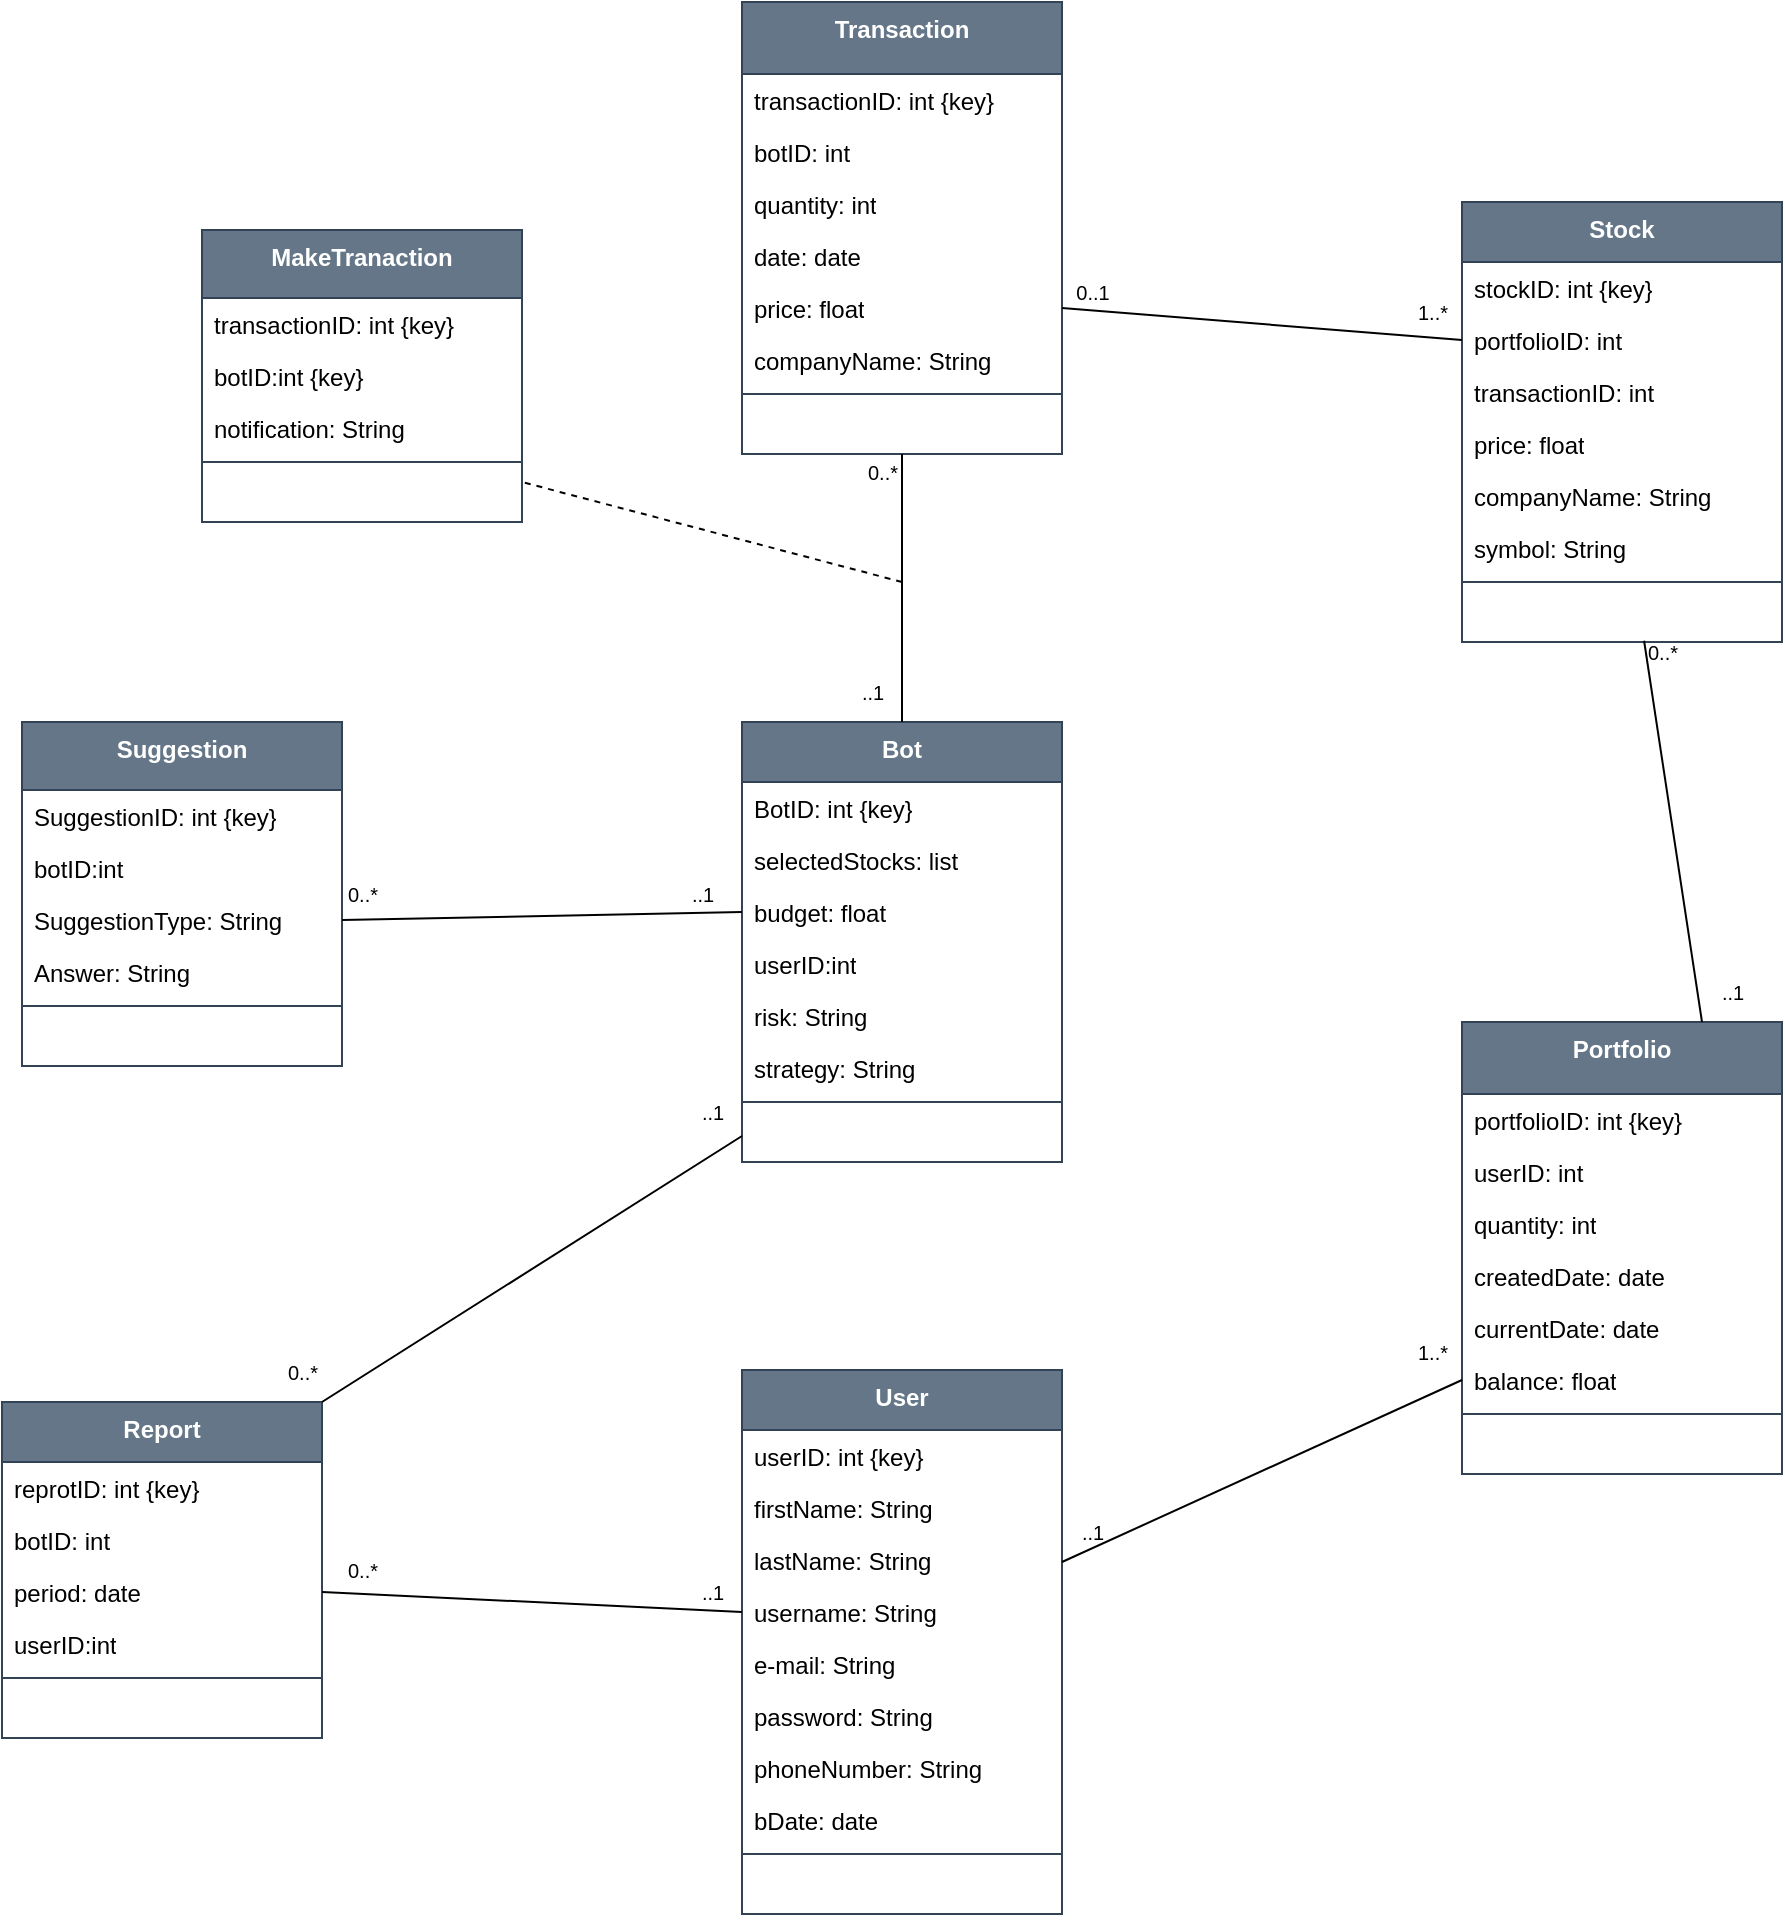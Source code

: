<mxfile version="24.3.1" type="device">
  <diagram name="Page-1" id="LoqFOI1ABMq6AEfAIW8S">
    <mxGraphModel dx="1804" dy="1726" grid="1" gridSize="10" guides="1" tooltips="1" connect="1" arrows="1" fold="1" page="1" pageScale="1" pageWidth="850" pageHeight="1100" math="0" shadow="0">
      <root>
        <mxCell id="0" />
        <mxCell id="1" parent="0" />
        <mxCell id="g21FCTn_Fb3YQI1P6D7d-1" value="&lt;div&gt;User&lt;br&gt;&lt;/div&gt;" style="swimlane;fontStyle=1;align=center;verticalAlign=top;childLayout=stackLayout;horizontal=1;startSize=30;horizontalStack=0;resizeParent=1;resizeParentMax=0;resizeLast=0;collapsible=1;marginBottom=0;whiteSpace=wrap;html=1;fillColor=#647687;strokeColor=#314354;fontColor=#ffffff;" parent="1" vertex="1">
          <mxGeometry x="-170" y="-66" width="160" height="272" as="geometry" />
        </mxCell>
        <mxCell id="g21FCTn_Fb3YQI1P6D7d-2" value="userID: int {key}" style="text;strokeColor=none;fillColor=none;align=left;verticalAlign=top;spacingLeft=4;spacingRight=4;overflow=hidden;rotatable=0;points=[[0,0.5],[1,0.5]];portConstraint=eastwest;whiteSpace=wrap;html=1;" parent="g21FCTn_Fb3YQI1P6D7d-1" vertex="1">
          <mxGeometry y="30" width="160" height="26" as="geometry" />
        </mxCell>
        <mxCell id="g21FCTn_Fb3YQI1P6D7d-3" value="firstName: String" style="text;strokeColor=none;fillColor=none;align=left;verticalAlign=top;spacingLeft=4;spacingRight=4;overflow=hidden;rotatable=0;points=[[0,0.5],[1,0.5]];portConstraint=eastwest;whiteSpace=wrap;html=1;" parent="g21FCTn_Fb3YQI1P6D7d-1" vertex="1">
          <mxGeometry y="56" width="160" height="26" as="geometry" />
        </mxCell>
        <mxCell id="g21FCTn_Fb3YQI1P6D7d-4" value="lastName: String" style="text;strokeColor=none;fillColor=none;align=left;verticalAlign=top;spacingLeft=4;spacingRight=4;overflow=hidden;rotatable=0;points=[[0,0.5],[1,0.5]];portConstraint=eastwest;whiteSpace=wrap;html=1;" parent="g21FCTn_Fb3YQI1P6D7d-1" vertex="1">
          <mxGeometry y="82" width="160" height="26" as="geometry" />
        </mxCell>
        <mxCell id="g21FCTn_Fb3YQI1P6D7d-5" value="username: String" style="text;strokeColor=none;fillColor=none;align=left;verticalAlign=top;spacingLeft=4;spacingRight=4;overflow=hidden;rotatable=0;points=[[0,0.5],[1,0.5]];portConstraint=eastwest;whiteSpace=wrap;html=1;" parent="g21FCTn_Fb3YQI1P6D7d-1" vertex="1">
          <mxGeometry y="108" width="160" height="26" as="geometry" />
        </mxCell>
        <mxCell id="g21FCTn_Fb3YQI1P6D7d-6" value="e-mail: String" style="text;strokeColor=none;fillColor=none;align=left;verticalAlign=top;spacingLeft=4;spacingRight=4;overflow=hidden;rotatable=0;points=[[0,0.5],[1,0.5]];portConstraint=eastwest;whiteSpace=wrap;html=1;" parent="g21FCTn_Fb3YQI1P6D7d-1" vertex="1">
          <mxGeometry y="134" width="160" height="26" as="geometry" />
        </mxCell>
        <mxCell id="g21FCTn_Fb3YQI1P6D7d-7" value="password: String" style="text;strokeColor=none;fillColor=none;align=left;verticalAlign=top;spacingLeft=4;spacingRight=4;overflow=hidden;rotatable=0;points=[[0,0.5],[1,0.5]];portConstraint=eastwest;whiteSpace=wrap;html=1;" parent="g21FCTn_Fb3YQI1P6D7d-1" vertex="1">
          <mxGeometry y="160" width="160" height="26" as="geometry" />
        </mxCell>
        <mxCell id="g21FCTn_Fb3YQI1P6D7d-8" value="phoneNumber: String" style="text;strokeColor=none;fillColor=none;align=left;verticalAlign=top;spacingLeft=4;spacingRight=4;overflow=hidden;rotatable=0;points=[[0,0.5],[1,0.5]];portConstraint=eastwest;whiteSpace=wrap;html=1;" parent="g21FCTn_Fb3YQI1P6D7d-1" vertex="1">
          <mxGeometry y="186" width="160" height="26" as="geometry" />
        </mxCell>
        <mxCell id="g21FCTn_Fb3YQI1P6D7d-9" value="bDate: date" style="text;strokeColor=none;fillColor=none;align=left;verticalAlign=top;spacingLeft=4;spacingRight=4;overflow=hidden;rotatable=0;points=[[0,0.5],[1,0.5]];portConstraint=eastwest;whiteSpace=wrap;html=1;" parent="g21FCTn_Fb3YQI1P6D7d-1" vertex="1">
          <mxGeometry y="212" width="160" height="26" as="geometry" />
        </mxCell>
        <mxCell id="g21FCTn_Fb3YQI1P6D7d-10" value="" style="line;strokeWidth=1;fillColor=none;align=left;verticalAlign=middle;spacingTop=-1;spacingLeft=3;spacingRight=3;rotatable=0;labelPosition=right;points=[];portConstraint=eastwest;strokeColor=inherit;" parent="g21FCTn_Fb3YQI1P6D7d-1" vertex="1">
          <mxGeometry y="238" width="160" height="8" as="geometry" />
        </mxCell>
        <mxCell id="g21FCTn_Fb3YQI1P6D7d-11" value="&lt;div&gt;&amp;nbsp;&amp;nbsp;&amp;nbsp;&amp;nbsp;&amp;nbsp;&amp;nbsp;&amp;nbsp;&amp;nbsp;&amp;nbsp;&amp;nbsp;&amp;nbsp;&amp;nbsp;&amp;nbsp;&amp;nbsp;&amp;nbsp;&amp;nbsp;&amp;nbsp;&amp;nbsp;&amp;nbsp;&amp;nbsp;&amp;nbsp;&amp;nbsp;&amp;nbsp;&amp;nbsp;&amp;nbsp;&amp;nbsp;&amp;nbsp;&amp;nbsp;&amp;nbsp;&amp;nbsp;&amp;nbsp;&amp;nbsp;&amp;nbsp;&amp;nbsp;&amp;nbsp;&amp;nbsp;&amp;nbsp;&amp;nbsp;&amp;nbsp;&amp;nbsp;&amp;nbsp;&amp;nbsp;&amp;nbsp;&amp;nbsp;&amp;nbsp; &lt;br&gt;&lt;/div&gt;" style="text;strokeColor=none;fillColor=none;align=left;verticalAlign=top;spacingLeft=4;spacingRight=4;overflow=hidden;rotatable=0;points=[[0,0.5],[1,0.5]];portConstraint=eastwest;whiteSpace=wrap;html=1;" parent="g21FCTn_Fb3YQI1P6D7d-1" vertex="1">
          <mxGeometry y="246" width="160" height="26" as="geometry" />
        </mxCell>
        <mxCell id="g21FCTn_Fb3YQI1P6D7d-12" value="&lt;div&gt;Portfolio&lt;br&gt;&lt;/div&gt;" style="swimlane;fontStyle=1;align=center;verticalAlign=top;childLayout=stackLayout;horizontal=1;startSize=36;horizontalStack=0;resizeParent=1;resizeParentMax=0;resizeLast=0;collapsible=1;marginBottom=0;whiteSpace=wrap;html=1;fillColor=#647687;strokeColor=#314354;fontColor=#ffffff;" parent="1" vertex="1">
          <mxGeometry x="190" y="-240" width="160" height="226" as="geometry" />
        </mxCell>
        <mxCell id="g21FCTn_Fb3YQI1P6D7d-13" value="portfolioID: int {key}" style="text;strokeColor=none;fillColor=none;align=left;verticalAlign=top;spacingLeft=4;spacingRight=4;overflow=hidden;rotatable=0;points=[[0,0.5],[1,0.5]];portConstraint=eastwest;whiteSpace=wrap;html=1;" parent="g21FCTn_Fb3YQI1P6D7d-12" vertex="1">
          <mxGeometry y="36" width="160" height="26" as="geometry" />
        </mxCell>
        <mxCell id="g21FCTn_Fb3YQI1P6D7d-14" value="userID: int" style="text;strokeColor=none;fillColor=none;align=left;verticalAlign=top;spacingLeft=4;spacingRight=4;overflow=hidden;rotatable=0;points=[[0,0.5],[1,0.5]];portConstraint=eastwest;whiteSpace=wrap;html=1;" parent="g21FCTn_Fb3YQI1P6D7d-12" vertex="1">
          <mxGeometry y="62" width="160" height="26" as="geometry" />
        </mxCell>
        <mxCell id="g21FCTn_Fb3YQI1P6D7d-15" value="quantity: int" style="text;strokeColor=none;fillColor=none;align=left;verticalAlign=top;spacingLeft=4;spacingRight=4;overflow=hidden;rotatable=0;points=[[0,0.5],[1,0.5]];portConstraint=eastwest;whiteSpace=wrap;html=1;" parent="g21FCTn_Fb3YQI1P6D7d-12" vertex="1">
          <mxGeometry y="88" width="160" height="26" as="geometry" />
        </mxCell>
        <mxCell id="g21FCTn_Fb3YQI1P6D7d-16" value="createdDate: date" style="text;strokeColor=none;fillColor=none;align=left;verticalAlign=top;spacingLeft=4;spacingRight=4;overflow=hidden;rotatable=0;points=[[0,0.5],[1,0.5]];portConstraint=eastwest;whiteSpace=wrap;html=1;" parent="g21FCTn_Fb3YQI1P6D7d-12" vertex="1">
          <mxGeometry y="114" width="160" height="26" as="geometry" />
        </mxCell>
        <mxCell id="g21FCTn_Fb3YQI1P6D7d-17" value="currentDate: date" style="text;strokeColor=none;fillColor=none;align=left;verticalAlign=top;spacingLeft=4;spacingRight=4;overflow=hidden;rotatable=0;points=[[0,0.5],[1,0.5]];portConstraint=eastwest;whiteSpace=wrap;html=1;" parent="g21FCTn_Fb3YQI1P6D7d-12" vertex="1">
          <mxGeometry y="140" width="160" height="26" as="geometry" />
        </mxCell>
        <mxCell id="g21FCTn_Fb3YQI1P6D7d-18" value="balance: float" style="text;strokeColor=none;fillColor=none;align=left;verticalAlign=top;spacingLeft=4;spacingRight=4;overflow=hidden;rotatable=0;points=[[0,0.5],[1,0.5]];portConstraint=eastwest;whiteSpace=wrap;html=1;" parent="g21FCTn_Fb3YQI1P6D7d-12" vertex="1">
          <mxGeometry y="166" width="160" height="26" as="geometry" />
        </mxCell>
        <mxCell id="g21FCTn_Fb3YQI1P6D7d-19" value="" style="line;strokeWidth=1;fillColor=none;align=left;verticalAlign=middle;spacingTop=-1;spacingLeft=3;spacingRight=3;rotatable=0;labelPosition=right;points=[];portConstraint=eastwest;strokeColor=inherit;" parent="g21FCTn_Fb3YQI1P6D7d-12" vertex="1">
          <mxGeometry y="192" width="160" height="8" as="geometry" />
        </mxCell>
        <mxCell id="g21FCTn_Fb3YQI1P6D7d-20" value="&lt;div&gt;&amp;nbsp;&amp;nbsp;&amp;nbsp;&amp;nbsp;&amp;nbsp;&amp;nbsp;&amp;nbsp;&amp;nbsp;&amp;nbsp;&amp;nbsp;&amp;nbsp;&amp;nbsp;&amp;nbsp;&amp;nbsp;&amp;nbsp;&amp;nbsp;&amp;nbsp;&amp;nbsp;&amp;nbsp;&amp;nbsp;&amp;nbsp;&amp;nbsp;&amp;nbsp;&amp;nbsp;&amp;nbsp;&amp;nbsp;&amp;nbsp;&amp;nbsp;&amp;nbsp;&amp;nbsp;&amp;nbsp;&amp;nbsp;&amp;nbsp;&amp;nbsp;&amp;nbsp;&amp;nbsp;&amp;nbsp;&amp;nbsp;&amp;nbsp;&amp;nbsp;&amp;nbsp;&amp;nbsp;&amp;nbsp;&amp;nbsp;&amp;nbsp; &lt;br&gt;&lt;/div&gt;" style="text;strokeColor=none;fillColor=none;align=left;verticalAlign=top;spacingLeft=4;spacingRight=4;overflow=hidden;rotatable=0;points=[[0,0.5],[1,0.5]];portConstraint=eastwest;whiteSpace=wrap;html=1;" parent="g21FCTn_Fb3YQI1P6D7d-12" vertex="1">
          <mxGeometry y="200" width="160" height="26" as="geometry" />
        </mxCell>
        <mxCell id="g21FCTn_Fb3YQI1P6D7d-21" value="&lt;div&gt;Stock&lt;br&gt;&lt;/div&gt;" style="swimlane;fontStyle=1;align=center;verticalAlign=top;childLayout=stackLayout;horizontal=1;startSize=30;horizontalStack=0;resizeParent=1;resizeParentMax=0;resizeLast=0;collapsible=1;marginBottom=0;whiteSpace=wrap;html=1;fillColor=#647687;strokeColor=#314354;fontColor=#ffffff;" parent="1" vertex="1">
          <mxGeometry x="190" y="-650" width="160" height="220" as="geometry" />
        </mxCell>
        <mxCell id="g21FCTn_Fb3YQI1P6D7d-22" value="stockID: int {key}" style="text;strokeColor=none;fillColor=none;align=left;verticalAlign=top;spacingLeft=4;spacingRight=4;overflow=hidden;rotatable=0;points=[[0,0.5],[1,0.5]];portConstraint=eastwest;whiteSpace=wrap;html=1;" parent="g21FCTn_Fb3YQI1P6D7d-21" vertex="1">
          <mxGeometry y="30" width="160" height="26" as="geometry" />
        </mxCell>
        <mxCell id="g21FCTn_Fb3YQI1P6D7d-23" value="portfolioID: int" style="text;strokeColor=none;fillColor=none;align=left;verticalAlign=top;spacingLeft=4;spacingRight=4;overflow=hidden;rotatable=0;points=[[0,0.5],[1,0.5]];portConstraint=eastwest;whiteSpace=wrap;html=1;" parent="g21FCTn_Fb3YQI1P6D7d-21" vertex="1">
          <mxGeometry y="56" width="160" height="26" as="geometry" />
        </mxCell>
        <mxCell id="g21FCTn_Fb3YQI1P6D7d-24" value="transactionID: int" style="text;strokeColor=none;fillColor=none;align=left;verticalAlign=top;spacingLeft=4;spacingRight=4;overflow=hidden;rotatable=0;points=[[0,0.5],[1,0.5]];portConstraint=eastwest;whiteSpace=wrap;html=1;" parent="g21FCTn_Fb3YQI1P6D7d-21" vertex="1">
          <mxGeometry y="82" width="160" height="26" as="geometry" />
        </mxCell>
        <mxCell id="g21FCTn_Fb3YQI1P6D7d-25" value="price: float" style="text;strokeColor=none;fillColor=none;align=left;verticalAlign=top;spacingLeft=4;spacingRight=4;overflow=hidden;rotatable=0;points=[[0,0.5],[1,0.5]];portConstraint=eastwest;whiteSpace=wrap;html=1;" parent="g21FCTn_Fb3YQI1P6D7d-21" vertex="1">
          <mxGeometry y="108" width="160" height="26" as="geometry" />
        </mxCell>
        <mxCell id="g21FCTn_Fb3YQI1P6D7d-26" value="companyName: String" style="text;strokeColor=none;fillColor=none;align=left;verticalAlign=top;spacingLeft=4;spacingRight=4;overflow=hidden;rotatable=0;points=[[0,0.5],[1,0.5]];portConstraint=eastwest;whiteSpace=wrap;html=1;" parent="g21FCTn_Fb3YQI1P6D7d-21" vertex="1">
          <mxGeometry y="134" width="160" height="26" as="geometry" />
        </mxCell>
        <mxCell id="g21FCTn_Fb3YQI1P6D7d-27" value="symbol: String" style="text;strokeColor=none;fillColor=none;align=left;verticalAlign=top;spacingLeft=4;spacingRight=4;overflow=hidden;rotatable=0;points=[[0,0.5],[1,0.5]];portConstraint=eastwest;whiteSpace=wrap;html=1;" parent="g21FCTn_Fb3YQI1P6D7d-21" vertex="1">
          <mxGeometry y="160" width="160" height="26" as="geometry" />
        </mxCell>
        <mxCell id="g21FCTn_Fb3YQI1P6D7d-28" value="" style="line;strokeWidth=1;fillColor=none;align=left;verticalAlign=middle;spacingTop=-1;spacingLeft=3;spacingRight=3;rotatable=0;labelPosition=right;points=[];portConstraint=eastwest;strokeColor=inherit;" parent="g21FCTn_Fb3YQI1P6D7d-21" vertex="1">
          <mxGeometry y="186" width="160" height="8" as="geometry" />
        </mxCell>
        <mxCell id="g21FCTn_Fb3YQI1P6D7d-29" value="&lt;div&gt;&amp;nbsp;&amp;nbsp;&amp;nbsp;&amp;nbsp;&amp;nbsp;&amp;nbsp;&amp;nbsp;&amp;nbsp;&amp;nbsp;&amp;nbsp;&amp;nbsp;&amp;nbsp;&amp;nbsp;&amp;nbsp;&amp;nbsp;&amp;nbsp;&amp;nbsp;&amp;nbsp;&amp;nbsp;&amp;nbsp;&amp;nbsp;&amp;nbsp;&amp;nbsp;&amp;nbsp;&amp;nbsp;&amp;nbsp;&amp;nbsp;&amp;nbsp;&amp;nbsp;&amp;nbsp;&amp;nbsp;&amp;nbsp;&amp;nbsp;&amp;nbsp;&amp;nbsp;&amp;nbsp;&amp;nbsp;&amp;nbsp;&amp;nbsp;&amp;nbsp;&amp;nbsp;&amp;nbsp;&amp;nbsp;&amp;nbsp;&amp;nbsp; &lt;br&gt;&lt;/div&gt;" style="text;strokeColor=none;fillColor=none;align=left;verticalAlign=top;spacingLeft=4;spacingRight=4;overflow=hidden;rotatable=0;points=[[0,0.5],[1,0.5]];portConstraint=eastwest;whiteSpace=wrap;html=1;" parent="g21FCTn_Fb3YQI1P6D7d-21" vertex="1">
          <mxGeometry y="194" width="160" height="26" as="geometry" />
        </mxCell>
        <mxCell id="g21FCTn_Fb3YQI1P6D7d-30" value="&lt;div&gt;Transaction&lt;br&gt;&lt;/div&gt;" style="swimlane;fontStyle=1;align=center;verticalAlign=top;childLayout=stackLayout;horizontal=1;startSize=36;horizontalStack=0;resizeParent=1;resizeParentMax=0;resizeLast=0;collapsible=1;marginBottom=0;whiteSpace=wrap;html=1;fillColor=#647687;strokeColor=#314354;fontColor=#ffffff;" parent="1" vertex="1">
          <mxGeometry x="-170" y="-750" width="160" height="226" as="geometry" />
        </mxCell>
        <mxCell id="g21FCTn_Fb3YQI1P6D7d-31" value="transactionID: int {key}" style="text;strokeColor=none;fillColor=none;align=left;verticalAlign=top;spacingLeft=4;spacingRight=4;overflow=hidden;rotatable=0;points=[[0,0.5],[1,0.5]];portConstraint=eastwest;whiteSpace=wrap;html=1;" parent="g21FCTn_Fb3YQI1P6D7d-30" vertex="1">
          <mxGeometry y="36" width="160" height="26" as="geometry" />
        </mxCell>
        <mxCell id="g21FCTn_Fb3YQI1P6D7d-32" value="botID: int" style="text;strokeColor=none;fillColor=none;align=left;verticalAlign=top;spacingLeft=4;spacingRight=4;overflow=hidden;rotatable=0;points=[[0,0.5],[1,0.5]];portConstraint=eastwest;whiteSpace=wrap;html=1;" parent="g21FCTn_Fb3YQI1P6D7d-30" vertex="1">
          <mxGeometry y="62" width="160" height="26" as="geometry" />
        </mxCell>
        <mxCell id="g21FCTn_Fb3YQI1P6D7d-33" value="quantity: int" style="text;strokeColor=none;fillColor=none;align=left;verticalAlign=top;spacingLeft=4;spacingRight=4;overflow=hidden;rotatable=0;points=[[0,0.5],[1,0.5]];portConstraint=eastwest;whiteSpace=wrap;html=1;" parent="g21FCTn_Fb3YQI1P6D7d-30" vertex="1">
          <mxGeometry y="88" width="160" height="26" as="geometry" />
        </mxCell>
        <mxCell id="g21FCTn_Fb3YQI1P6D7d-34" value="date: date" style="text;strokeColor=none;fillColor=none;align=left;verticalAlign=top;spacingLeft=4;spacingRight=4;overflow=hidden;rotatable=0;points=[[0,0.5],[1,0.5]];portConstraint=eastwest;whiteSpace=wrap;html=1;" parent="g21FCTn_Fb3YQI1P6D7d-30" vertex="1">
          <mxGeometry y="114" width="160" height="26" as="geometry" />
        </mxCell>
        <mxCell id="g21FCTn_Fb3YQI1P6D7d-35" value="price: float" style="text;strokeColor=none;fillColor=none;align=left;verticalAlign=top;spacingLeft=4;spacingRight=4;overflow=hidden;rotatable=0;points=[[0,0.5],[1,0.5]];portConstraint=eastwest;whiteSpace=wrap;html=1;" parent="g21FCTn_Fb3YQI1P6D7d-30" vertex="1">
          <mxGeometry y="140" width="160" height="26" as="geometry" />
        </mxCell>
        <mxCell id="g21FCTn_Fb3YQI1P6D7d-36" value="companyName: String" style="text;strokeColor=none;fillColor=none;align=left;verticalAlign=top;spacingLeft=4;spacingRight=4;overflow=hidden;rotatable=0;points=[[0,0.5],[1,0.5]];portConstraint=eastwest;whiteSpace=wrap;html=1;" parent="g21FCTn_Fb3YQI1P6D7d-30" vertex="1">
          <mxGeometry y="166" width="160" height="26" as="geometry" />
        </mxCell>
        <mxCell id="g21FCTn_Fb3YQI1P6D7d-37" value="" style="line;strokeWidth=1;fillColor=none;align=left;verticalAlign=middle;spacingTop=-1;spacingLeft=3;spacingRight=3;rotatable=0;labelPosition=right;points=[];portConstraint=eastwest;strokeColor=inherit;" parent="g21FCTn_Fb3YQI1P6D7d-30" vertex="1">
          <mxGeometry y="192" width="160" height="8" as="geometry" />
        </mxCell>
        <mxCell id="g21FCTn_Fb3YQI1P6D7d-38" value="&lt;div&gt;&amp;nbsp;&amp;nbsp;&amp;nbsp;&amp;nbsp;&amp;nbsp;&amp;nbsp;&amp;nbsp;&amp;nbsp;&amp;nbsp;&amp;nbsp;&amp;nbsp;&amp;nbsp;&amp;nbsp;&amp;nbsp;&amp;nbsp;&amp;nbsp;&amp;nbsp;&amp;nbsp;&amp;nbsp;&amp;nbsp;&amp;nbsp;&amp;nbsp;&amp;nbsp;&amp;nbsp;&amp;nbsp;&amp;nbsp;&amp;nbsp;&amp;nbsp;&amp;nbsp;&amp;nbsp;&amp;nbsp;&amp;nbsp;&amp;nbsp;&amp;nbsp;&amp;nbsp;&amp;nbsp;&amp;nbsp;&amp;nbsp;&amp;nbsp;&amp;nbsp;&amp;nbsp;&amp;nbsp;&amp;nbsp;&amp;nbsp;&amp;nbsp; &lt;br&gt;&lt;/div&gt;" style="text;strokeColor=none;fillColor=none;align=left;verticalAlign=top;spacingLeft=4;spacingRight=4;overflow=hidden;rotatable=0;points=[[0,0.5],[1,0.5]];portConstraint=eastwest;whiteSpace=wrap;html=1;" parent="g21FCTn_Fb3YQI1P6D7d-30" vertex="1">
          <mxGeometry y="200" width="160" height="26" as="geometry" />
        </mxCell>
        <mxCell id="g21FCTn_Fb3YQI1P6D7d-39" value="&lt;div&gt;Suggestion&lt;br&gt;&lt;/div&gt;" style="swimlane;fontStyle=1;align=center;verticalAlign=top;childLayout=stackLayout;horizontal=1;startSize=34;horizontalStack=0;resizeParent=1;resizeParentMax=0;resizeLast=0;collapsible=1;marginBottom=0;whiteSpace=wrap;html=1;fillColor=#647687;strokeColor=#314354;fontColor=#ffffff;" parent="1" vertex="1">
          <mxGeometry x="-530" y="-390" width="160" height="172" as="geometry" />
        </mxCell>
        <mxCell id="g21FCTn_Fb3YQI1P6D7d-40" value="SuggestionID: int {key}" style="text;strokeColor=none;fillColor=none;align=left;verticalAlign=top;spacingLeft=4;spacingRight=4;overflow=hidden;rotatable=0;points=[[0,0.5],[1,0.5]];portConstraint=eastwest;whiteSpace=wrap;html=1;" parent="g21FCTn_Fb3YQI1P6D7d-39" vertex="1">
          <mxGeometry y="34" width="160" height="26" as="geometry" />
        </mxCell>
        <mxCell id="g21FCTn_Fb3YQI1P6D7d-41" value="botID:int" style="text;strokeColor=none;fillColor=none;align=left;verticalAlign=top;spacingLeft=4;spacingRight=4;overflow=hidden;rotatable=0;points=[[0,0.5],[1,0.5]];portConstraint=eastwest;whiteSpace=wrap;html=1;" parent="g21FCTn_Fb3YQI1P6D7d-39" vertex="1">
          <mxGeometry y="60" width="160" height="26" as="geometry" />
        </mxCell>
        <mxCell id="g21FCTn_Fb3YQI1P6D7d-42" value="SuggestionType: String" style="text;strokeColor=none;fillColor=none;align=left;verticalAlign=top;spacingLeft=4;spacingRight=4;overflow=hidden;rotatable=0;points=[[0,0.5],[1,0.5]];portConstraint=eastwest;whiteSpace=wrap;html=1;" parent="g21FCTn_Fb3YQI1P6D7d-39" vertex="1">
          <mxGeometry y="86" width="160" height="26" as="geometry" />
        </mxCell>
        <mxCell id="g21FCTn_Fb3YQI1P6D7d-43" value="Answer: String" style="text;strokeColor=none;fillColor=none;align=left;verticalAlign=top;spacingLeft=4;spacingRight=4;overflow=hidden;rotatable=0;points=[[0,0.5],[1,0.5]];portConstraint=eastwest;whiteSpace=wrap;html=1;" parent="g21FCTn_Fb3YQI1P6D7d-39" vertex="1">
          <mxGeometry y="112" width="160" height="26" as="geometry" />
        </mxCell>
        <mxCell id="g21FCTn_Fb3YQI1P6D7d-44" value="" style="line;strokeWidth=1;fillColor=none;align=left;verticalAlign=middle;spacingTop=-1;spacingLeft=3;spacingRight=3;rotatable=0;labelPosition=right;points=[];portConstraint=eastwest;strokeColor=inherit;" parent="g21FCTn_Fb3YQI1P6D7d-39" vertex="1">
          <mxGeometry y="138" width="160" height="8" as="geometry" />
        </mxCell>
        <mxCell id="g21FCTn_Fb3YQI1P6D7d-45" value="&lt;div&gt;&amp;nbsp;&amp;nbsp;&amp;nbsp;&amp;nbsp;&amp;nbsp;&amp;nbsp;&amp;nbsp;&amp;nbsp;&amp;nbsp;&amp;nbsp;&amp;nbsp;&amp;nbsp;&amp;nbsp;&amp;nbsp;&amp;nbsp;&amp;nbsp;&amp;nbsp;&amp;nbsp;&amp;nbsp;&amp;nbsp;&amp;nbsp;&amp;nbsp;&amp;nbsp;&amp;nbsp;&amp;nbsp;&amp;nbsp;&amp;nbsp;&amp;nbsp;&amp;nbsp;&amp;nbsp;&amp;nbsp;&amp;nbsp;&amp;nbsp;&amp;nbsp;&amp;nbsp;&amp;nbsp;&amp;nbsp;&amp;nbsp;&amp;nbsp;&amp;nbsp;&amp;nbsp;&amp;nbsp;&amp;nbsp;&amp;nbsp;&amp;nbsp; &lt;br&gt;&lt;/div&gt;" style="text;strokeColor=none;fillColor=none;align=left;verticalAlign=top;spacingLeft=4;spacingRight=4;overflow=hidden;rotatable=0;points=[[0,0.5],[1,0.5]];portConstraint=eastwest;whiteSpace=wrap;html=1;" parent="g21FCTn_Fb3YQI1P6D7d-39" vertex="1">
          <mxGeometry y="146" width="160" height="26" as="geometry" />
        </mxCell>
        <mxCell id="g21FCTn_Fb3YQI1P6D7d-46" value="&lt;div&gt;Bot&lt;br&gt;&lt;/div&gt;" style="swimlane;fontStyle=1;align=center;verticalAlign=top;childLayout=stackLayout;horizontal=1;startSize=30;horizontalStack=0;resizeParent=1;resizeParentMax=0;resizeLast=0;collapsible=1;marginBottom=0;whiteSpace=wrap;html=1;fillColor=#647687;strokeColor=#314354;fontColor=#ffffff;" parent="1" vertex="1">
          <mxGeometry x="-170" y="-390" width="160" height="220" as="geometry" />
        </mxCell>
        <mxCell id="g21FCTn_Fb3YQI1P6D7d-47" value="BotID: int {key}" style="text;strokeColor=none;fillColor=none;align=left;verticalAlign=top;spacingLeft=4;spacingRight=4;overflow=hidden;rotatable=0;points=[[0,0.5],[1,0.5]];portConstraint=eastwest;whiteSpace=wrap;html=1;" parent="g21FCTn_Fb3YQI1P6D7d-46" vertex="1">
          <mxGeometry y="30" width="160" height="26" as="geometry" />
        </mxCell>
        <mxCell id="g21FCTn_Fb3YQI1P6D7d-48" value="selectedStocks: list" style="text;strokeColor=none;fillColor=none;align=left;verticalAlign=top;spacingLeft=4;spacingRight=4;overflow=hidden;rotatable=0;points=[[0,0.5],[1,0.5]];portConstraint=eastwest;whiteSpace=wrap;html=1;" parent="g21FCTn_Fb3YQI1P6D7d-46" vertex="1">
          <mxGeometry y="56" width="160" height="26" as="geometry" />
        </mxCell>
        <mxCell id="g21FCTn_Fb3YQI1P6D7d-49" value="budget: float" style="text;strokeColor=none;fillColor=none;align=left;verticalAlign=top;spacingLeft=4;spacingRight=4;overflow=hidden;rotatable=0;points=[[0,0.5],[1,0.5]];portConstraint=eastwest;whiteSpace=wrap;html=1;" parent="g21FCTn_Fb3YQI1P6D7d-46" vertex="1">
          <mxGeometry y="82" width="160" height="26" as="geometry" />
        </mxCell>
        <mxCell id="g21FCTn_Fb3YQI1P6D7d-50" value="userID:int" style="text;strokeColor=none;fillColor=none;align=left;verticalAlign=top;spacingLeft=4;spacingRight=4;overflow=hidden;rotatable=0;points=[[0,0.5],[1,0.5]];portConstraint=eastwest;whiteSpace=wrap;html=1;" parent="g21FCTn_Fb3YQI1P6D7d-46" vertex="1">
          <mxGeometry y="108" width="160" height="26" as="geometry" />
        </mxCell>
        <mxCell id="g21FCTn_Fb3YQI1P6D7d-51" value="risk: String" style="text;strokeColor=none;fillColor=none;align=left;verticalAlign=top;spacingLeft=4;spacingRight=4;overflow=hidden;rotatable=0;points=[[0,0.5],[1,0.5]];portConstraint=eastwest;whiteSpace=wrap;html=1;" parent="g21FCTn_Fb3YQI1P6D7d-46" vertex="1">
          <mxGeometry y="134" width="160" height="26" as="geometry" />
        </mxCell>
        <mxCell id="g21FCTn_Fb3YQI1P6D7d-52" value="strategy: String" style="text;strokeColor=none;fillColor=none;align=left;verticalAlign=top;spacingLeft=4;spacingRight=4;overflow=hidden;rotatable=0;points=[[0,0.5],[1,0.5]];portConstraint=eastwest;whiteSpace=wrap;html=1;" parent="g21FCTn_Fb3YQI1P6D7d-46" vertex="1">
          <mxGeometry y="160" width="160" height="26" as="geometry" />
        </mxCell>
        <mxCell id="g21FCTn_Fb3YQI1P6D7d-53" value="" style="line;strokeWidth=1;fillColor=none;align=left;verticalAlign=middle;spacingTop=-1;spacingLeft=3;spacingRight=3;rotatable=0;labelPosition=right;points=[];portConstraint=eastwest;strokeColor=inherit;" parent="g21FCTn_Fb3YQI1P6D7d-46" vertex="1">
          <mxGeometry y="186" width="160" height="8" as="geometry" />
        </mxCell>
        <mxCell id="g21FCTn_Fb3YQI1P6D7d-54" value="&lt;div&gt;&amp;nbsp;&amp;nbsp;&amp;nbsp;&amp;nbsp;&amp;nbsp;&amp;nbsp;&amp;nbsp;&amp;nbsp;&amp;nbsp;&amp;nbsp;&amp;nbsp;&amp;nbsp;&amp;nbsp;&amp;nbsp;&amp;nbsp;&amp;nbsp;&amp;nbsp;&amp;nbsp;&amp;nbsp;&amp;nbsp;&amp;nbsp;&amp;nbsp;&amp;nbsp;&amp;nbsp;&amp;nbsp;&amp;nbsp;&amp;nbsp;&amp;nbsp;&amp;nbsp;&amp;nbsp;&amp;nbsp;&amp;nbsp;&amp;nbsp;&amp;nbsp;&amp;nbsp;&amp;nbsp;&amp;nbsp;&amp;nbsp;&amp;nbsp;&amp;nbsp;&amp;nbsp;&amp;nbsp;&amp;nbsp;&amp;nbsp;&amp;nbsp; &lt;br&gt;&lt;/div&gt;" style="text;strokeColor=none;fillColor=none;align=left;verticalAlign=top;spacingLeft=4;spacingRight=4;overflow=hidden;rotatable=0;points=[[0,0.5],[1,0.5]];portConstraint=eastwest;whiteSpace=wrap;html=1;" parent="g21FCTn_Fb3YQI1P6D7d-46" vertex="1">
          <mxGeometry y="194" width="160" height="26" as="geometry" />
        </mxCell>
        <mxCell id="g21FCTn_Fb3YQI1P6D7d-55" value="&lt;div&gt;Report&lt;br&gt;&lt;/div&gt;" style="swimlane;fontStyle=1;align=center;verticalAlign=top;childLayout=stackLayout;horizontal=1;startSize=30;horizontalStack=0;resizeParent=1;resizeParentMax=0;resizeLast=0;collapsible=1;marginBottom=0;whiteSpace=wrap;html=1;fillColor=#647687;strokeColor=#314354;fontColor=#ffffff;" parent="1" vertex="1">
          <mxGeometry x="-540" y="-50" width="160" height="168" as="geometry" />
        </mxCell>
        <mxCell id="g21FCTn_Fb3YQI1P6D7d-56" value="reprotID: int {key}" style="text;strokeColor=none;fillColor=none;align=left;verticalAlign=top;spacingLeft=4;spacingRight=4;overflow=hidden;rotatable=0;points=[[0,0.5],[1,0.5]];portConstraint=eastwest;whiteSpace=wrap;html=1;" parent="g21FCTn_Fb3YQI1P6D7d-55" vertex="1">
          <mxGeometry y="30" width="160" height="26" as="geometry" />
        </mxCell>
        <mxCell id="g21FCTn_Fb3YQI1P6D7d-57" value="botID: int" style="text;strokeColor=none;fillColor=none;align=left;verticalAlign=top;spacingLeft=4;spacingRight=4;overflow=hidden;rotatable=0;points=[[0,0.5],[1,0.5]];portConstraint=eastwest;whiteSpace=wrap;html=1;" parent="g21FCTn_Fb3YQI1P6D7d-55" vertex="1">
          <mxGeometry y="56" width="160" height="26" as="geometry" />
        </mxCell>
        <mxCell id="g21FCTn_Fb3YQI1P6D7d-58" value="period: date" style="text;strokeColor=none;fillColor=none;align=left;verticalAlign=top;spacingLeft=4;spacingRight=4;overflow=hidden;rotatable=0;points=[[0,0.5],[1,0.5]];portConstraint=eastwest;whiteSpace=wrap;html=1;" parent="g21FCTn_Fb3YQI1P6D7d-55" vertex="1">
          <mxGeometry y="82" width="160" height="26" as="geometry" />
        </mxCell>
        <mxCell id="g21FCTn_Fb3YQI1P6D7d-59" value="userID:int" style="text;strokeColor=none;fillColor=none;align=left;verticalAlign=top;spacingLeft=4;spacingRight=4;overflow=hidden;rotatable=0;points=[[0,0.5],[1,0.5]];portConstraint=eastwest;whiteSpace=wrap;html=1;" parent="g21FCTn_Fb3YQI1P6D7d-55" vertex="1">
          <mxGeometry y="108" width="160" height="26" as="geometry" />
        </mxCell>
        <mxCell id="g21FCTn_Fb3YQI1P6D7d-60" value="" style="line;strokeWidth=1;fillColor=none;align=left;verticalAlign=middle;spacingTop=-1;spacingLeft=3;spacingRight=3;rotatable=0;labelPosition=right;points=[];portConstraint=eastwest;strokeColor=inherit;" parent="g21FCTn_Fb3YQI1P6D7d-55" vertex="1">
          <mxGeometry y="134" width="160" height="8" as="geometry" />
        </mxCell>
        <mxCell id="g21FCTn_Fb3YQI1P6D7d-61" value="&lt;div&gt;&amp;nbsp;&amp;nbsp;&amp;nbsp;&amp;nbsp;&amp;nbsp;&amp;nbsp;&amp;nbsp;&amp;nbsp;&amp;nbsp;&amp;nbsp;&amp;nbsp;&amp;nbsp;&amp;nbsp;&amp;nbsp;&amp;nbsp;&amp;nbsp;&amp;nbsp;&amp;nbsp;&amp;nbsp;&amp;nbsp;&amp;nbsp;&amp;nbsp;&amp;nbsp;&amp;nbsp;&amp;nbsp;&amp;nbsp;&amp;nbsp;&amp;nbsp;&amp;nbsp;&amp;nbsp;&amp;nbsp;&amp;nbsp;&amp;nbsp;&amp;nbsp;&amp;nbsp;&amp;nbsp;&amp;nbsp;&amp;nbsp;&amp;nbsp;&amp;nbsp;&amp;nbsp;&amp;nbsp;&amp;nbsp;&amp;nbsp;&amp;nbsp; &lt;br&gt;&lt;/div&gt;" style="text;strokeColor=none;fillColor=none;align=left;verticalAlign=top;spacingLeft=4;spacingRight=4;overflow=hidden;rotatable=0;points=[[0,0.5],[1,0.5]];portConstraint=eastwest;whiteSpace=wrap;html=1;" parent="g21FCTn_Fb3YQI1P6D7d-55" vertex="1">
          <mxGeometry y="142" width="160" height="26" as="geometry" />
        </mxCell>
        <mxCell id="g21FCTn_Fb3YQI1P6D7d-63" value="" style="endArrow=none;html=1;rounded=0;exitX=1;exitY=0.5;exitDx=0;exitDy=0;entryX=0;entryY=0.5;entryDx=0;entryDy=0;endFill=0;" parent="1" source="g21FCTn_Fb3YQI1P6D7d-42" target="g21FCTn_Fb3YQI1P6D7d-49" edge="1">
          <mxGeometry width="50" height="50" relative="1" as="geometry">
            <mxPoint x="-280" y="-250" as="sourcePoint" />
            <mxPoint x="-230" y="-300" as="targetPoint" />
          </mxGeometry>
        </mxCell>
        <mxCell id="g21FCTn_Fb3YQI1P6D7d-64" value="&lt;font style=&quot;font-size: 10px;&quot;&gt;0..*&lt;/font&gt;" style="text;html=1;align=center;verticalAlign=middle;resizable=0;points=[];autosize=1;strokeColor=none;fillColor=none;" parent="1" vertex="1">
          <mxGeometry x="-380" y="-319" width="40" height="30" as="geometry" />
        </mxCell>
        <mxCell id="g21FCTn_Fb3YQI1P6D7d-66" value="&lt;font style=&quot;font-size: 10px;&quot;&gt;..1&lt;/font&gt;" style="text;html=1;align=center;verticalAlign=middle;resizable=0;points=[];autosize=1;strokeColor=none;fillColor=none;" parent="1" vertex="1">
          <mxGeometry x="-205" y="-319" width="30" height="30" as="geometry" />
        </mxCell>
        <mxCell id="g21FCTn_Fb3YQI1P6D7d-67" value="" style="endArrow=none;html=1;rounded=0;exitX=1;exitY=0;exitDx=0;exitDy=0;entryX=0;entryY=0.5;entryDx=0;entryDy=0;endFill=0;" parent="1" source="g21FCTn_Fb3YQI1P6D7d-55" target="g21FCTn_Fb3YQI1P6D7d-54" edge="1">
          <mxGeometry width="50" height="50" relative="1" as="geometry">
            <mxPoint x="-360" y="-281" as="sourcePoint" />
            <mxPoint x="-160" y="-285" as="targetPoint" />
          </mxGeometry>
        </mxCell>
        <mxCell id="g21FCTn_Fb3YQI1P6D7d-68" value="&lt;font style=&quot;font-size: 10px;&quot;&gt;0..*&lt;/font&gt;" style="text;html=1;align=center;verticalAlign=middle;resizable=0;points=[];autosize=1;strokeColor=none;fillColor=none;" parent="1" vertex="1">
          <mxGeometry x="-410" y="-80" width="40" height="30" as="geometry" />
        </mxCell>
        <mxCell id="g21FCTn_Fb3YQI1P6D7d-69" value="&lt;font style=&quot;font-size: 10px;&quot;&gt;..1&lt;/font&gt;" style="text;html=1;align=center;verticalAlign=middle;resizable=0;points=[];autosize=1;strokeColor=none;fillColor=none;" parent="1" vertex="1">
          <mxGeometry x="-200" y="-210" width="30" height="30" as="geometry" />
        </mxCell>
        <mxCell id="g21FCTn_Fb3YQI1P6D7d-70" value="" style="endArrow=none;html=1;rounded=0;exitX=1;exitY=0.5;exitDx=0;exitDy=0;entryX=0;entryY=0.5;entryDx=0;entryDy=0;endFill=0;" parent="1" source="g21FCTn_Fb3YQI1P6D7d-58" target="g21FCTn_Fb3YQI1P6D7d-5" edge="1">
          <mxGeometry width="50" height="50" relative="1" as="geometry">
            <mxPoint x="-370" y="-40" as="sourcePoint" />
            <mxPoint x="-160" y="-173" as="targetPoint" />
          </mxGeometry>
        </mxCell>
        <mxCell id="g21FCTn_Fb3YQI1P6D7d-71" value="&lt;font style=&quot;font-size: 10px;&quot;&gt;0..*&lt;/font&gt;" style="text;html=1;align=center;verticalAlign=middle;resizable=0;points=[];autosize=1;strokeColor=none;fillColor=none;" parent="1" vertex="1">
          <mxGeometry x="-380" y="19" width="40" height="30" as="geometry" />
        </mxCell>
        <mxCell id="g21FCTn_Fb3YQI1P6D7d-72" value="&lt;font style=&quot;font-size: 10px;&quot;&gt;..1&lt;/font&gt;" style="text;html=1;align=center;verticalAlign=middle;resizable=0;points=[];autosize=1;strokeColor=none;fillColor=none;" parent="1" vertex="1">
          <mxGeometry x="-200" y="30" width="30" height="30" as="geometry" />
        </mxCell>
        <mxCell id="g21FCTn_Fb3YQI1P6D7d-73" value="" style="endArrow=none;html=1;rounded=0;exitX=1;exitY=0.5;exitDx=0;exitDy=0;entryX=0;entryY=0.5;entryDx=0;entryDy=0;endFill=0;" parent="1" target="g21FCTn_Fb3YQI1P6D7d-18" edge="1">
          <mxGeometry width="50" height="50" relative="1" as="geometry">
            <mxPoint x="-10" y="30" as="sourcePoint" />
            <mxPoint x="200" y="40" as="targetPoint" />
          </mxGeometry>
        </mxCell>
        <mxCell id="g21FCTn_Fb3YQI1P6D7d-74" value="&lt;font style=&quot;font-size: 10px;&quot;&gt;1..*&lt;/font&gt;" style="text;html=1;align=center;verticalAlign=middle;resizable=0;points=[];autosize=1;strokeColor=none;fillColor=none;" parent="1" vertex="1">
          <mxGeometry x="155" y="-90" width="40" height="30" as="geometry" />
        </mxCell>
        <mxCell id="g21FCTn_Fb3YQI1P6D7d-75" value="&lt;font style=&quot;font-size: 10px;&quot;&gt;..1&lt;/font&gt;" style="text;html=1;align=center;verticalAlign=middle;resizable=0;points=[];autosize=1;strokeColor=none;fillColor=none;" parent="1" vertex="1">
          <mxGeometry x="-10" width="30" height="30" as="geometry" />
        </mxCell>
        <mxCell id="g21FCTn_Fb3YQI1P6D7d-76" value="" style="endArrow=none;html=1;rounded=0;exitX=0.75;exitY=0;exitDx=0;exitDy=0;entryX=0.569;entryY=0.976;entryDx=0;entryDy=0;endFill=0;entryPerimeter=0;" parent="1" source="g21FCTn_Fb3YQI1P6D7d-12" target="g21FCTn_Fb3YQI1P6D7d-29" edge="1">
          <mxGeometry width="50" height="50" relative="1" as="geometry">
            <mxPoint x="110" y="-299" as="sourcePoint" />
            <mxPoint x="310" y="-390" as="targetPoint" />
          </mxGeometry>
        </mxCell>
        <mxCell id="g21FCTn_Fb3YQI1P6D7d-77" value="&lt;font style=&quot;font-size: 10px;&quot;&gt;0..*&lt;/font&gt;" style="text;html=1;align=center;verticalAlign=middle;resizable=0;points=[];autosize=1;strokeColor=none;fillColor=none;" parent="1" vertex="1">
          <mxGeometry x="270" y="-440" width="40" height="30" as="geometry" />
        </mxCell>
        <mxCell id="g21FCTn_Fb3YQI1P6D7d-79" value="&lt;font style=&quot;font-size: 10px;&quot;&gt;..1&lt;/font&gt;" style="text;html=1;align=center;verticalAlign=middle;resizable=0;points=[];autosize=1;strokeColor=none;fillColor=none;" parent="1" vertex="1">
          <mxGeometry x="310" y="-270" width="30" height="30" as="geometry" />
        </mxCell>
        <mxCell id="g21FCTn_Fb3YQI1P6D7d-80" value="" style="endArrow=none;html=1;rounded=0;entryX=0.5;entryY=0;entryDx=0;entryDy=0;endFill=0;" parent="1" source="g21FCTn_Fb3YQI1P6D7d-38" target="g21FCTn_Fb3YQI1P6D7d-46" edge="1">
          <mxGeometry width="50" height="50" relative="1" as="geometry">
            <mxPoint x="-110" y="-436" as="sourcePoint" />
            <mxPoint x="90" y="-440" as="targetPoint" />
          </mxGeometry>
        </mxCell>
        <mxCell id="g21FCTn_Fb3YQI1P6D7d-81" value="&lt;font style=&quot;font-size: 10px;&quot;&gt;0..*&lt;/font&gt;" style="text;html=1;align=center;verticalAlign=middle;resizable=0;points=[];autosize=1;strokeColor=none;fillColor=none;" parent="1" vertex="1">
          <mxGeometry x="-120" y="-530" width="40" height="30" as="geometry" />
        </mxCell>
        <mxCell id="g21FCTn_Fb3YQI1P6D7d-82" value="&lt;font style=&quot;font-size: 10px;&quot;&gt;..1&lt;/font&gt;" style="text;html=1;align=center;verticalAlign=middle;resizable=0;points=[];autosize=1;strokeColor=none;fillColor=none;" parent="1" vertex="1">
          <mxGeometry x="-120" y="-420" width="30" height="30" as="geometry" />
        </mxCell>
        <mxCell id="g21FCTn_Fb3YQI1P6D7d-83" value="" style="endArrow=none;html=1;rounded=0;entryX=0;entryY=0.5;entryDx=0;entryDy=0;endFill=0;exitX=1;exitY=0.5;exitDx=0;exitDy=0;" parent="1" source="g21FCTn_Fb3YQI1P6D7d-35" target="g21FCTn_Fb3YQI1P6D7d-23" edge="1">
          <mxGeometry width="50" height="50" relative="1" as="geometry">
            <mxPoint y="-610" as="sourcePoint" />
            <mxPoint x="130" y="-473" as="targetPoint" />
          </mxGeometry>
        </mxCell>
        <mxCell id="g21FCTn_Fb3YQI1P6D7d-84" value="&lt;font style=&quot;font-size: 10px;&quot;&gt;0..1&lt;/font&gt;" style="text;html=1;align=center;verticalAlign=middle;resizable=0;points=[];autosize=1;strokeColor=none;fillColor=none;" parent="1" vertex="1">
          <mxGeometry x="-15" y="-620" width="40" height="30" as="geometry" />
        </mxCell>
        <mxCell id="g21FCTn_Fb3YQI1P6D7d-85" value="&lt;font style=&quot;font-size: 10px;&quot;&gt;1..*&lt;/font&gt;" style="text;html=1;align=center;verticalAlign=middle;resizable=0;points=[];autosize=1;strokeColor=none;fillColor=none;" parent="1" vertex="1">
          <mxGeometry x="155" y="-610" width="40" height="30" as="geometry" />
        </mxCell>
        <mxCell id="ZKiAibbumcJ2DqD2DtIf-1" value="" style="endArrow=none;html=1;rounded=0;dashed=1;endFill=0;" edge="1" parent="1">
          <mxGeometry width="50" height="50" relative="1" as="geometry">
            <mxPoint x="-90" y="-460" as="sourcePoint" />
            <mxPoint x="-280" y="-510" as="targetPoint" />
          </mxGeometry>
        </mxCell>
        <mxCell id="ZKiAibbumcJ2DqD2DtIf-2" value="MakeTranaction" style="swimlane;fontStyle=1;align=center;verticalAlign=top;childLayout=stackLayout;horizontal=1;startSize=34;horizontalStack=0;resizeParent=1;resizeParentMax=0;resizeLast=0;collapsible=1;marginBottom=0;whiteSpace=wrap;html=1;fillColor=#647687;strokeColor=#314354;fontColor=#ffffff;" vertex="1" parent="1">
          <mxGeometry x="-440" y="-636" width="160" height="146" as="geometry" />
        </mxCell>
        <mxCell id="ZKiAibbumcJ2DqD2DtIf-3" value="transactionID: int {key}" style="text;strokeColor=none;fillColor=none;align=left;verticalAlign=top;spacingLeft=4;spacingRight=4;overflow=hidden;rotatable=0;points=[[0,0.5],[1,0.5]];portConstraint=eastwest;whiteSpace=wrap;html=1;" vertex="1" parent="ZKiAibbumcJ2DqD2DtIf-2">
          <mxGeometry y="34" width="160" height="26" as="geometry" />
        </mxCell>
        <mxCell id="ZKiAibbumcJ2DqD2DtIf-4" value="botID:int {key}" style="text;strokeColor=none;fillColor=none;align=left;verticalAlign=top;spacingLeft=4;spacingRight=4;overflow=hidden;rotatable=0;points=[[0,0.5],[1,0.5]];portConstraint=eastwest;whiteSpace=wrap;html=1;" vertex="1" parent="ZKiAibbumcJ2DqD2DtIf-2">
          <mxGeometry y="60" width="160" height="26" as="geometry" />
        </mxCell>
        <mxCell id="ZKiAibbumcJ2DqD2DtIf-5" value="notification: String" style="text;strokeColor=none;fillColor=none;align=left;verticalAlign=top;spacingLeft=4;spacingRight=4;overflow=hidden;rotatable=0;points=[[0,0.5],[1,0.5]];portConstraint=eastwest;whiteSpace=wrap;html=1;" vertex="1" parent="ZKiAibbumcJ2DqD2DtIf-2">
          <mxGeometry y="86" width="160" height="26" as="geometry" />
        </mxCell>
        <mxCell id="ZKiAibbumcJ2DqD2DtIf-7" value="" style="line;strokeWidth=1;fillColor=none;align=left;verticalAlign=middle;spacingTop=-1;spacingLeft=3;spacingRight=3;rotatable=0;labelPosition=right;points=[];portConstraint=eastwest;strokeColor=inherit;" vertex="1" parent="ZKiAibbumcJ2DqD2DtIf-2">
          <mxGeometry y="112" width="160" height="8" as="geometry" />
        </mxCell>
        <mxCell id="ZKiAibbumcJ2DqD2DtIf-8" value="&lt;div&gt;&amp;nbsp;&amp;nbsp;&amp;nbsp;&amp;nbsp;&amp;nbsp;&amp;nbsp;&amp;nbsp;&amp;nbsp;&amp;nbsp;&amp;nbsp;&amp;nbsp;&amp;nbsp;&amp;nbsp;&amp;nbsp;&amp;nbsp;&amp;nbsp;&amp;nbsp;&amp;nbsp;&amp;nbsp;&amp;nbsp;&amp;nbsp;&amp;nbsp;&amp;nbsp;&amp;nbsp;&amp;nbsp;&amp;nbsp;&amp;nbsp;&amp;nbsp;&amp;nbsp;&amp;nbsp;&amp;nbsp;&amp;nbsp;&amp;nbsp;&amp;nbsp;&amp;nbsp;&amp;nbsp;&amp;nbsp;&amp;nbsp;&amp;nbsp;&amp;nbsp;&amp;nbsp;&amp;nbsp;&amp;nbsp;&amp;nbsp;&amp;nbsp; &lt;br&gt;&lt;/div&gt;" style="text;strokeColor=none;fillColor=none;align=left;verticalAlign=top;spacingLeft=4;spacingRight=4;overflow=hidden;rotatable=0;points=[[0,0.5],[1,0.5]];portConstraint=eastwest;whiteSpace=wrap;html=1;" vertex="1" parent="ZKiAibbumcJ2DqD2DtIf-2">
          <mxGeometry y="120" width="160" height="26" as="geometry" />
        </mxCell>
      </root>
    </mxGraphModel>
  </diagram>
</mxfile>

